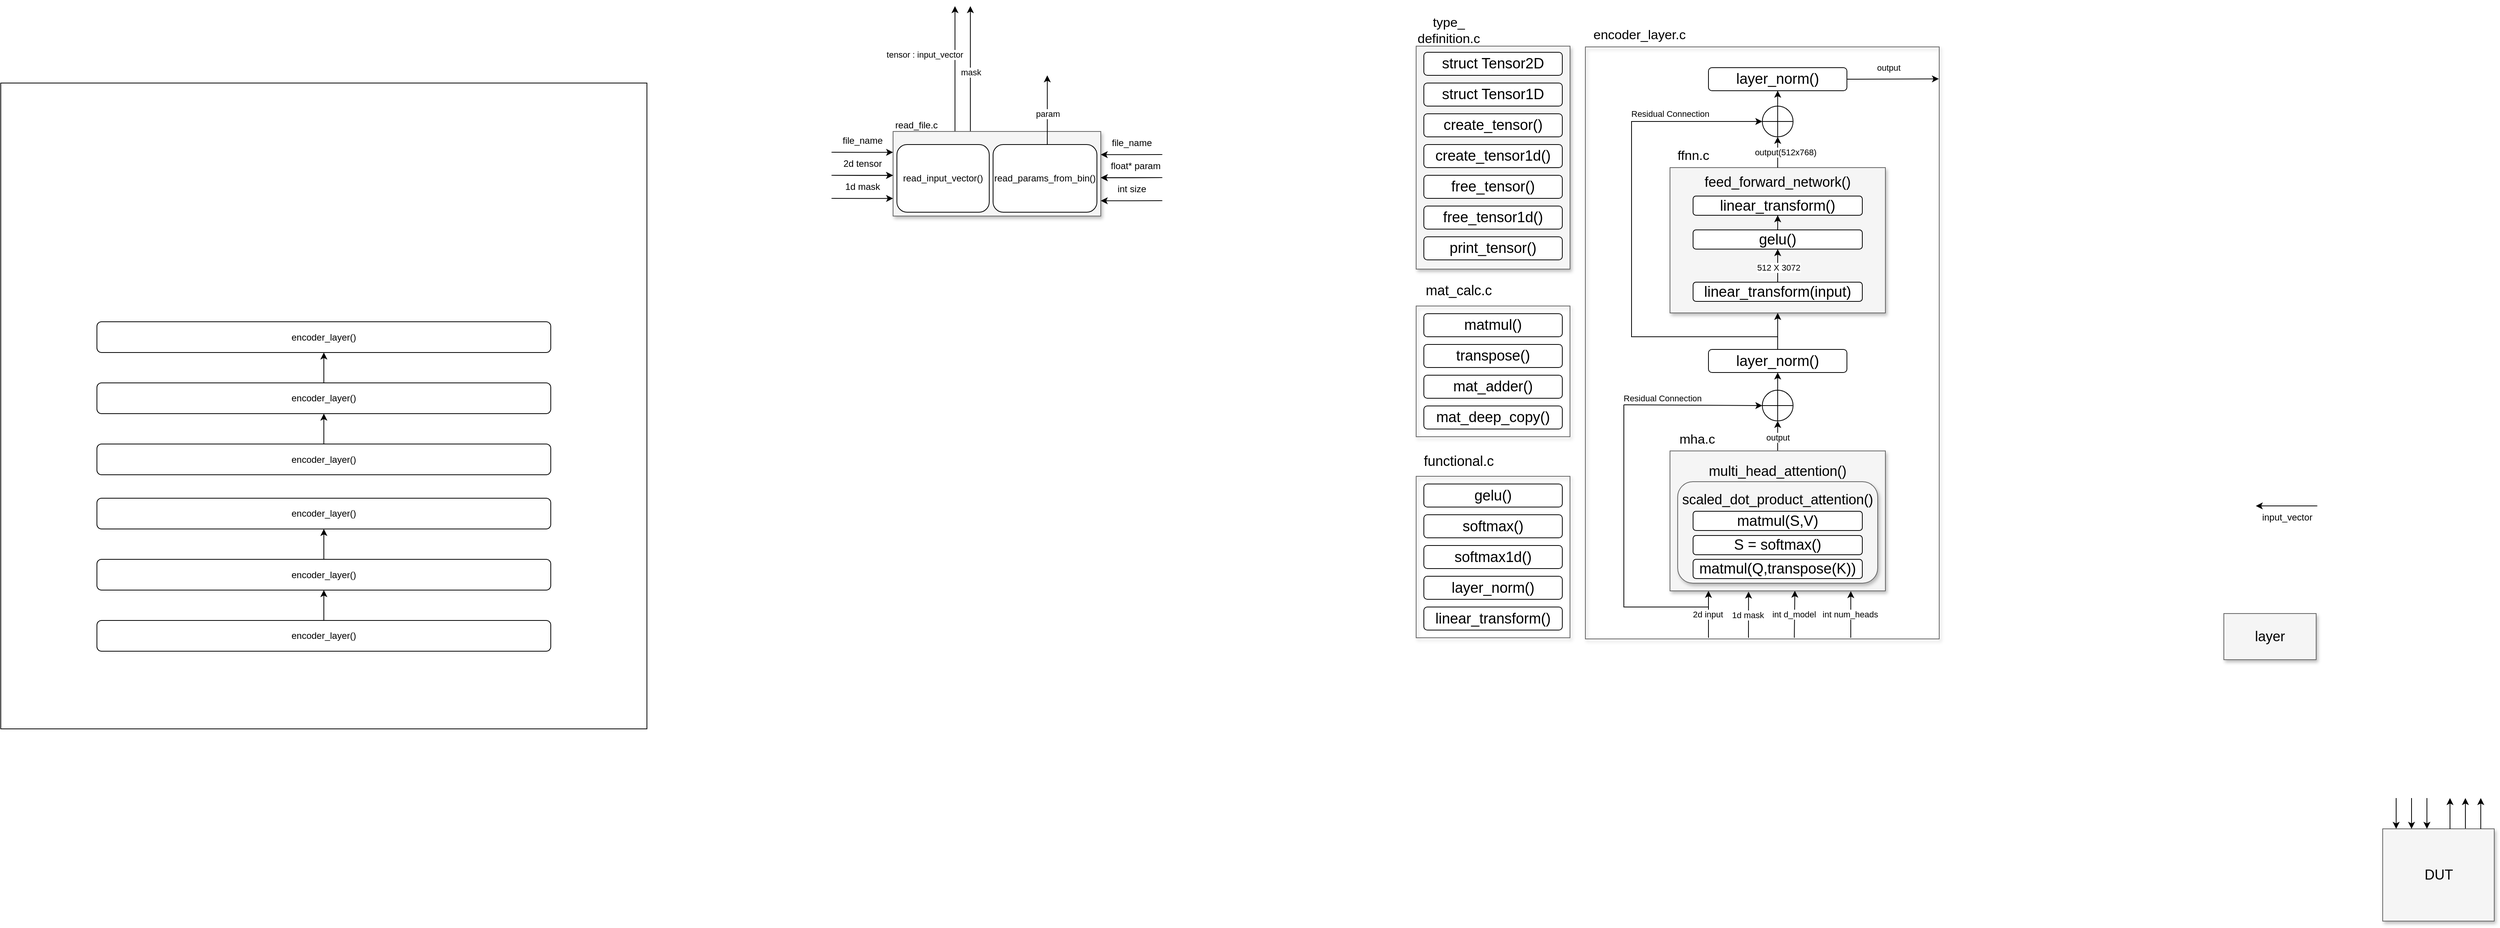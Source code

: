<mxfile version="24.7.17">
  <diagram name="Page-1" id="90a13364-a465-7bf4-72fc-28e22215d7a0">
    <mxGraphModel dx="2743.5" dy="2160" grid="1" gridSize="10" guides="1" tooltips="1" connect="1" arrows="1" fold="1" page="1" pageScale="1.5" pageWidth="1169" pageHeight="826" background="none" math="0" shadow="0">
      <root>
        <mxCell id="0" style=";html=1;" />
        <mxCell id="1" style=";html=1;" parent="0" />
        <mxCell id="vyGlclujmhHLnjYh4SEp-185" value="" style="whiteSpace=wrap;html=1;aspect=fixed;fillColor=none;" vertex="1" parent="1">
          <mxGeometry x="-1520" y="100" width="840" height="840" as="geometry" />
        </mxCell>
        <mxCell id="vyGlclujmhHLnjYh4SEp-1" value="" style="whiteSpace=wrap;html=1;shadow=1;fontSize=18;fillColor=none;strokeColor=#666666;labelBackgroundColor=none;container=0;" vertex="1" parent="1">
          <mxGeometry x="540" y="53" width="460" height="770" as="geometry" />
        </mxCell>
        <mxCell id="3a17f1ce550125da-17" style="edgeStyle=elbowEdgeStyle;rounded=0;html=1;startArrow=none;startFill=0;jettySize=auto;orthogonalLoop=1;fontSize=18;" parent="1" source="3a17f1ce550125da-10" edge="1">
          <mxGeometry relative="1" as="geometry">
            <Array as="points">
              <mxPoint x="1684" y="1050" />
            </Array>
            <mxPoint x="1684" y="1030" as="targetPoint" />
          </mxGeometry>
        </mxCell>
        <mxCell id="vyGlclujmhHLnjYh4SEp-7" value="" style="edgeStyle=orthogonalEdgeStyle;rounded=0;orthogonalLoop=1;jettySize=auto;html=1;" edge="1" parent="1">
          <mxGeometry relative="1" as="geometry">
            <mxPoint x="1491.5" y="650.0" as="sourcePoint" />
            <mxPoint x="1411.5" y="650.059" as="targetPoint" />
            <Array as="points">
              <mxPoint x="1451.5" y="650" />
              <mxPoint x="1451.5" y="650" />
            </Array>
          </mxGeometry>
        </mxCell>
        <mxCell id="3a17f1ce550125da-10" value="DUT" style="whiteSpace=wrap;html=1;shadow=1;fontSize=18;fillColor=#f5f5f5;strokeColor=#666666;" parent="1" vertex="1">
          <mxGeometry x="1576.5" y="1070" width="145" height="120" as="geometry" />
        </mxCell>
        <mxCell id="3a17f1ce550125da-22" style="edgeStyle=elbowEdgeStyle;rounded=0;html=1;startArrow=none;startFill=0;jettySize=auto;orthogonalLoop=1;fontSize=18;" parent="1" source="3a17f1ce550125da-10" edge="1">
          <mxGeometry relative="1" as="geometry">
            <mxPoint x="1714" y="1080" as="sourcePoint" />
            <mxPoint x="1704" y="1030" as="targetPoint" />
            <Array as="points">
              <mxPoint x="1704" y="1050" />
              <mxPoint x="1684" y="1050" />
            </Array>
          </mxGeometry>
        </mxCell>
        <mxCell id="3a17f1ce550125da-23" style="edgeStyle=elbowEdgeStyle;rounded=0;html=1;startArrow=none;startFill=0;jettySize=auto;orthogonalLoop=1;fontSize=18;" parent="1" edge="1">
          <mxGeometry relative="1" as="geometry">
            <mxPoint x="1664" y="1070" as="sourcePoint" />
            <mxPoint x="1664" y="1030" as="targetPoint" />
            <Array as="points">
              <mxPoint x="1664" y="1050" />
              <mxPoint x="1664" y="1050" />
            </Array>
          </mxGeometry>
        </mxCell>
        <mxCell id="3a17f1ce550125da-24" style="edgeStyle=elbowEdgeStyle;rounded=0;html=1;startArrow=none;startFill=0;jettySize=auto;orthogonalLoop=1;fontSize=18;" parent="1" edge="1">
          <mxGeometry relative="1" as="geometry">
            <mxPoint x="1634" y="1030" as="sourcePoint" />
            <mxPoint x="1634" y="1070" as="targetPoint" />
            <Array as="points">
              <mxPoint x="1634" y="1050" />
              <mxPoint x="1664" y="1060" />
            </Array>
          </mxGeometry>
        </mxCell>
        <mxCell id="3a17f1ce550125da-25" style="edgeStyle=elbowEdgeStyle;rounded=0;html=1;startArrow=none;startFill=0;jettySize=auto;orthogonalLoop=1;fontSize=18;" parent="1" edge="1">
          <mxGeometry relative="1" as="geometry">
            <mxPoint x="1614" y="1030" as="sourcePoint" />
            <mxPoint x="1614" y="1070" as="targetPoint" />
            <Array as="points">
              <mxPoint x="1614" y="1050" />
              <mxPoint x="1644" y="1060" />
            </Array>
          </mxGeometry>
        </mxCell>
        <mxCell id="3a17f1ce550125da-26" style="edgeStyle=elbowEdgeStyle;rounded=0;html=1;startArrow=none;startFill=0;jettySize=auto;orthogonalLoop=1;fontSize=18;" parent="1" edge="1">
          <mxGeometry relative="1" as="geometry">
            <mxPoint x="1594" y="1030" as="sourcePoint" />
            <mxPoint x="1594" y="1070" as="targetPoint" />
            <Array as="points">
              <mxPoint x="1594" y="1050" />
              <mxPoint x="1624" y="1060" />
            </Array>
          </mxGeometry>
        </mxCell>
        <mxCell id="vyGlclujmhHLnjYh4SEp-9" value="input_vector" style="text;html=1;align=center;verticalAlign=middle;resizable=0;points=[];autosize=1;strokeColor=none;fillColor=none;" vertex="1" parent="1">
          <mxGeometry x="1406.5" y="650" width="90" height="30" as="geometry" />
        </mxCell>
        <mxCell id="vyGlclujmhHLnjYh4SEp-55" style="edgeStyle=elbowEdgeStyle;rounded=0;html=1;startArrow=none;startFill=0;jettySize=auto;orthogonalLoop=1;fontSize=18;" edge="1" parent="1">
          <mxGeometry relative="1" as="geometry">
            <mxPoint x="-259.53" y="180" as="sourcePoint" />
            <mxPoint x="-259.53" y="2.274e-13" as="targetPoint" />
            <Array as="points">
              <mxPoint x="-259.53" y="143" />
              <mxPoint x="-259.53" y="143" />
            </Array>
          </mxGeometry>
        </mxCell>
        <mxCell id="vyGlclujmhHLnjYh4SEp-59" value="mask" style="edgeLabel;html=1;align=center;verticalAlign=middle;resizable=0;points=[];" vertex="1" connectable="0" parent="vyGlclujmhHLnjYh4SEp-55">
          <mxGeometry x="0.214" relative="1" as="geometry">
            <mxPoint y="15" as="offset" />
          </mxGeometry>
        </mxCell>
        <mxCell id="vyGlclujmhHLnjYh4SEp-57" style="edgeStyle=elbowEdgeStyle;rounded=0;html=1;startArrow=none;startFill=0;jettySize=auto;orthogonalLoop=1;fontSize=18;" edge="1" parent="1">
          <mxGeometry relative="1" as="geometry">
            <mxPoint x="-279.53" y="180" as="sourcePoint" />
            <mxPoint x="-279.53" y="2.274e-13" as="targetPoint" />
            <Array as="points">
              <mxPoint x="-279.53" y="143" />
              <mxPoint x="-279.53" y="143" />
            </Array>
          </mxGeometry>
        </mxCell>
        <mxCell id="vyGlclujmhHLnjYh4SEp-58" value="tensor : input_vector" style="edgeLabel;html=1;align=center;verticalAlign=middle;resizable=0;points=[];" vertex="1" connectable="0" parent="vyGlclujmhHLnjYh4SEp-57">
          <mxGeometry x="0.297" y="1" relative="1" as="geometry">
            <mxPoint x="-39" y="-1" as="offset" />
          </mxGeometry>
        </mxCell>
        <mxCell id="vyGlclujmhHLnjYh4SEp-80" value="" style="group" vertex="1" connectable="0" parent="1">
          <mxGeometry x="-440" y="90" width="440" height="183" as="geometry" />
        </mxCell>
        <mxCell id="3a17f1ce550125da-7" value="" style="whiteSpace=wrap;html=1;shadow=1;fontSize=18;fillColor=#f5f5f5;strokeColor=#666666;" parent="vyGlclujmhHLnjYh4SEp-80" vertex="1">
          <mxGeometry x="80" y="73" width="270" height="110" as="geometry" />
        </mxCell>
        <mxCell id="vyGlclujmhHLnjYh4SEp-4" value="" style="edgeStyle=orthogonalEdgeStyle;rounded=0;orthogonalLoop=1;jettySize=auto;html=1;" edge="1" parent="vyGlclujmhHLnjYh4SEp-80">
          <mxGeometry relative="1" as="geometry">
            <mxPoint y="100.059" as="sourcePoint" />
            <mxPoint x="80" y="100.111" as="targetPoint" />
            <Array as="points">
              <mxPoint x="40" y="100" />
              <mxPoint x="40" y="100" />
            </Array>
          </mxGeometry>
        </mxCell>
        <mxCell id="vyGlclujmhHLnjYh4SEp-8" value="file_name" style="text;html=1;align=center;verticalAlign=middle;resizable=0;points=[];autosize=1;strokeColor=none;fillColor=none;" vertex="1" parent="vyGlclujmhHLnjYh4SEp-80">
          <mxGeometry y="70" width="80" height="30" as="geometry" />
        </mxCell>
        <mxCell id="vyGlclujmhHLnjYh4SEp-33" value="read_file.c" style="text;html=1;align=center;verticalAlign=middle;resizable=0;points=[];autosize=1;strokeColor=none;fillColor=none;" vertex="1" parent="vyGlclujmhHLnjYh4SEp-80">
          <mxGeometry x="70" y="50" width="80" height="30" as="geometry" />
        </mxCell>
        <mxCell id="vyGlclujmhHLnjYh4SEp-34" value="read_input_vector()" style="rounded=1;whiteSpace=wrap;html=1;" vertex="1" parent="vyGlclujmhHLnjYh4SEp-80">
          <mxGeometry x="85" y="90" width="120" height="88" as="geometry" />
        </mxCell>
        <mxCell id="vyGlclujmhHLnjYh4SEp-37" value="" style="edgeStyle=orthogonalEdgeStyle;rounded=0;orthogonalLoop=1;jettySize=auto;html=1;" edge="1" parent="vyGlclujmhHLnjYh4SEp-80">
          <mxGeometry relative="1" as="geometry">
            <mxPoint y="130.059" as="sourcePoint" />
            <mxPoint x="80" y="130.111" as="targetPoint" />
            <Array as="points">
              <mxPoint x="40" y="130" />
              <mxPoint x="40" y="130" />
            </Array>
          </mxGeometry>
        </mxCell>
        <mxCell id="vyGlclujmhHLnjYh4SEp-38" value="2d tensor" style="text;html=1;align=center;verticalAlign=middle;resizable=0;points=[];autosize=1;strokeColor=none;fillColor=none;" vertex="1" parent="vyGlclujmhHLnjYh4SEp-80">
          <mxGeometry x="5" y="100" width="70" height="30" as="geometry" />
        </mxCell>
        <mxCell id="vyGlclujmhHLnjYh4SEp-39" value="" style="edgeStyle=orthogonalEdgeStyle;rounded=0;orthogonalLoop=1;jettySize=auto;html=1;" edge="1" parent="vyGlclujmhHLnjYh4SEp-80">
          <mxGeometry relative="1" as="geometry">
            <mxPoint y="130.059" as="sourcePoint" />
            <mxPoint x="80" y="130.111" as="targetPoint" />
            <Array as="points">
              <mxPoint x="40" y="130" />
              <mxPoint x="40" y="130" />
            </Array>
          </mxGeometry>
        </mxCell>
        <mxCell id="vyGlclujmhHLnjYh4SEp-40" value="" style="edgeStyle=orthogonalEdgeStyle;rounded=0;orthogonalLoop=1;jettySize=auto;html=1;" edge="1" parent="vyGlclujmhHLnjYh4SEp-80">
          <mxGeometry relative="1" as="geometry">
            <mxPoint y="160.059" as="sourcePoint" />
            <mxPoint x="80" y="160.111" as="targetPoint" />
            <Array as="points">
              <mxPoint x="40" y="160" />
              <mxPoint x="40" y="160" />
            </Array>
          </mxGeometry>
        </mxCell>
        <mxCell id="vyGlclujmhHLnjYh4SEp-41" value="1d mask" style="text;html=1;align=center;verticalAlign=middle;resizable=0;points=[];autosize=1;strokeColor=none;fillColor=none;" vertex="1" parent="vyGlclujmhHLnjYh4SEp-80">
          <mxGeometry x="5" y="130" width="70" height="30" as="geometry" />
        </mxCell>
        <mxCell id="vyGlclujmhHLnjYh4SEp-42" value="read_params_from_bin()" style="rounded=1;whiteSpace=wrap;html=1;" vertex="1" parent="vyGlclujmhHLnjYh4SEp-80">
          <mxGeometry x="210" y="90" width="135" height="88" as="geometry" />
        </mxCell>
        <mxCell id="vyGlclujmhHLnjYh4SEp-43" value="" style="edgeStyle=orthogonalEdgeStyle;rounded=0;orthogonalLoop=1;jettySize=auto;html=1;" edge="1" parent="vyGlclujmhHLnjYh4SEp-80">
          <mxGeometry relative="1" as="geometry">
            <mxPoint x="430" y="103.059" as="sourcePoint" />
            <mxPoint x="350" y="103.111" as="targetPoint" />
            <Array as="points">
              <mxPoint x="390" y="103" />
              <mxPoint x="390" y="103" />
            </Array>
          </mxGeometry>
        </mxCell>
        <mxCell id="vyGlclujmhHLnjYh4SEp-44" value="file_name" style="text;html=1;align=center;verticalAlign=middle;resizable=0;points=[];autosize=1;strokeColor=none;fillColor=none;flipH=1;" vertex="1" parent="vyGlclujmhHLnjYh4SEp-80">
          <mxGeometry x="350" y="73" width="80" height="30" as="geometry" />
        </mxCell>
        <mxCell id="vyGlclujmhHLnjYh4SEp-45" value="" style="edgeStyle=orthogonalEdgeStyle;rounded=0;orthogonalLoop=1;jettySize=auto;html=1;" edge="1" parent="vyGlclujmhHLnjYh4SEp-80">
          <mxGeometry relative="1" as="geometry">
            <mxPoint x="430" y="133.059" as="sourcePoint" />
            <mxPoint x="350" y="133.111" as="targetPoint" />
            <Array as="points">
              <mxPoint x="390" y="133" />
              <mxPoint x="390" y="133" />
            </Array>
          </mxGeometry>
        </mxCell>
        <mxCell id="vyGlclujmhHLnjYh4SEp-46" value="float* param" style="text;html=1;align=center;verticalAlign=middle;resizable=0;points=[];autosize=1;strokeColor=none;fillColor=none;flipH=1;" vertex="1" parent="vyGlclujmhHLnjYh4SEp-80">
          <mxGeometry x="350" y="103" width="90" height="30" as="geometry" />
        </mxCell>
        <mxCell id="vyGlclujmhHLnjYh4SEp-47" value="" style="edgeStyle=orthogonalEdgeStyle;rounded=0;orthogonalLoop=1;jettySize=auto;html=1;" edge="1" parent="vyGlclujmhHLnjYh4SEp-80">
          <mxGeometry relative="1" as="geometry">
            <mxPoint x="430" y="133.059" as="sourcePoint" />
            <mxPoint x="350" y="133.111" as="targetPoint" />
            <Array as="points">
              <mxPoint x="390" y="133" />
              <mxPoint x="390" y="133" />
            </Array>
          </mxGeometry>
        </mxCell>
        <mxCell id="vyGlclujmhHLnjYh4SEp-48" value="" style="edgeStyle=orthogonalEdgeStyle;rounded=0;orthogonalLoop=1;jettySize=auto;html=1;" edge="1" parent="vyGlclujmhHLnjYh4SEp-80">
          <mxGeometry relative="1" as="geometry">
            <mxPoint x="430" y="163.059" as="sourcePoint" />
            <mxPoint x="350" y="163.111" as="targetPoint" />
            <Array as="points">
              <mxPoint x="390" y="163" />
              <mxPoint x="390" y="163" />
            </Array>
          </mxGeometry>
        </mxCell>
        <mxCell id="vyGlclujmhHLnjYh4SEp-49" value="int size" style="text;html=1;align=center;verticalAlign=middle;resizable=0;points=[];autosize=1;strokeColor=none;fillColor=none;flipH=1;" vertex="1" parent="vyGlclujmhHLnjYh4SEp-80">
          <mxGeometry x="360" y="133" width="60" height="30" as="geometry" />
        </mxCell>
        <mxCell id="vyGlclujmhHLnjYh4SEp-60" style="edgeStyle=elbowEdgeStyle;rounded=0;html=1;startArrow=none;startFill=0;jettySize=auto;orthogonalLoop=1;fontSize=18;" edge="1" parent="vyGlclujmhHLnjYh4SEp-80">
          <mxGeometry relative="1" as="geometry">
            <mxPoint x="280.47" y="90" as="sourcePoint" />
            <mxPoint x="280" as="targetPoint" />
            <Array as="points">
              <mxPoint x="280.47" y="53" />
              <mxPoint x="280.47" y="53" />
            </Array>
          </mxGeometry>
        </mxCell>
        <mxCell id="vyGlclujmhHLnjYh4SEp-61" value="param" style="edgeLabel;html=1;align=center;verticalAlign=middle;resizable=0;points=[];" vertex="1" connectable="0" parent="vyGlclujmhHLnjYh4SEp-60">
          <mxGeometry x="0.214" relative="1" as="geometry">
            <mxPoint y="15" as="offset" />
          </mxGeometry>
        </mxCell>
        <mxCell id="vyGlclujmhHLnjYh4SEp-83" value="layer" style="whiteSpace=wrap;html=1;shadow=1;fontSize=18;fillColor=#f5f5f5;strokeColor=#666666;" vertex="1" parent="1">
          <mxGeometry x="1370" y="790" width="120" height="60" as="geometry" />
        </mxCell>
        <mxCell id="vyGlclujmhHLnjYh4SEp-103" value="" style="group" vertex="1" connectable="0" parent="1">
          <mxGeometry x="287" y="17" width="233" height="323" as="geometry" />
        </mxCell>
        <mxCell id="3a17f1ce550125da-8" value="" style="whiteSpace=wrap;html=1;shadow=1;fontSize=18;fillColor=#f5f5f5;strokeColor=#666666;" parent="vyGlclujmhHLnjYh4SEp-103" vertex="1">
          <mxGeometry x="33" y="35" width="200" height="290" as="geometry" />
        </mxCell>
        <mxCell id="vyGlclujmhHLnjYh4SEp-92" value="&lt;span style=&quot;font-size: 17px; text-wrap: wrap;&quot;&gt;type_ definition.c&lt;/span&gt;" style="text;html=1;align=center;verticalAlign=middle;resizable=0;points=[];autosize=1;strokeColor=none;fillColor=none;fontSize=17;" vertex="1" parent="vyGlclujmhHLnjYh4SEp-103">
          <mxGeometry width="150" height="30" as="geometry" />
        </mxCell>
        <mxCell id="vyGlclujmhHLnjYh4SEp-93" value="&lt;font style=&quot;font-size: 19px;&quot;&gt;struct Tensor2D&lt;/font&gt;" style="rounded=1;whiteSpace=wrap;html=1;" vertex="1" parent="vyGlclujmhHLnjYh4SEp-103">
          <mxGeometry x="43" y="43" width="180" height="30" as="geometry" />
        </mxCell>
        <mxCell id="vyGlclujmhHLnjYh4SEp-94" value="&lt;span style=&quot;font-size: 19px;&quot;&gt;struct Tensor1D&lt;/span&gt;" style="rounded=1;whiteSpace=wrap;html=1;" vertex="1" parent="vyGlclujmhHLnjYh4SEp-103">
          <mxGeometry x="43" y="83" width="180" height="30" as="geometry" />
        </mxCell>
        <mxCell id="vyGlclujmhHLnjYh4SEp-95" value="&lt;font style=&quot;font-size: 19px;&quot;&gt;create_tensor()&lt;/font&gt;" style="rounded=1;whiteSpace=wrap;html=1;" vertex="1" parent="vyGlclujmhHLnjYh4SEp-103">
          <mxGeometry x="43" y="123" width="180" height="30" as="geometry" />
        </mxCell>
        <mxCell id="vyGlclujmhHLnjYh4SEp-96" value="&lt;span style=&quot;font-size: 19px;&quot;&gt;create_tensor1d()&lt;/span&gt;" style="rounded=1;whiteSpace=wrap;html=1;" vertex="1" parent="vyGlclujmhHLnjYh4SEp-103">
          <mxGeometry x="43" y="163" width="180" height="30" as="geometry" />
        </mxCell>
        <mxCell id="vyGlclujmhHLnjYh4SEp-100" value="&lt;span style=&quot;font-size: 19px;&quot;&gt;free_tensor1d()&lt;/span&gt;" style="rounded=1;whiteSpace=wrap;html=1;" vertex="1" parent="vyGlclujmhHLnjYh4SEp-103">
          <mxGeometry x="43" y="243" width="180" height="30" as="geometry" />
        </mxCell>
        <mxCell id="vyGlclujmhHLnjYh4SEp-101" value="&lt;font style=&quot;font-size: 19px;&quot;&gt;free_tensor()&lt;/font&gt;" style="rounded=1;whiteSpace=wrap;html=1;" vertex="1" parent="vyGlclujmhHLnjYh4SEp-103">
          <mxGeometry x="43" y="203" width="180" height="30" as="geometry" />
        </mxCell>
        <mxCell id="vyGlclujmhHLnjYh4SEp-102" value="&lt;font style=&quot;font-size: 19px;&quot;&gt;print_tensor()&lt;/font&gt;" style="rounded=1;whiteSpace=wrap;html=1;" vertex="1" parent="vyGlclujmhHLnjYh4SEp-103">
          <mxGeometry x="43" y="283" width="180" height="30" as="geometry" />
        </mxCell>
        <mxCell id="vyGlclujmhHLnjYh4SEp-104" value="" style="group" vertex="1" connectable="0" parent="1">
          <mxGeometry x="320" y="350" width="200" height="210" as="geometry" />
        </mxCell>
        <mxCell id="vyGlclujmhHLnjYh4SEp-105" value="" style="whiteSpace=wrap;html=1;shadow=1;fontSize=18;fillColor=none;strokeColor=#666666;" vertex="1" parent="vyGlclujmhHLnjYh4SEp-104">
          <mxGeometry y="40" width="200" height="170" as="geometry" />
        </mxCell>
        <mxCell id="vyGlclujmhHLnjYh4SEp-106" value="&lt;span style=&quot;font-size: 18px; text-wrap: wrap;&quot;&gt;mat_calc.c&lt;/span&gt;" style="text;html=1;align=center;verticalAlign=middle;resizable=0;points=[];autosize=1;strokeColor=none;fillColor=none;" vertex="1" parent="vyGlclujmhHLnjYh4SEp-104">
          <mxGeometry width="110" height="40" as="geometry" />
        </mxCell>
        <mxCell id="vyGlclujmhHLnjYh4SEp-107" value="&lt;font style=&quot;font-size: 19px;&quot;&gt;matmul()&lt;/font&gt;" style="rounded=1;whiteSpace=wrap;html=1;" vertex="1" parent="vyGlclujmhHLnjYh4SEp-104">
          <mxGeometry x="10" y="50" width="180" height="30" as="geometry" />
        </mxCell>
        <mxCell id="vyGlclujmhHLnjYh4SEp-108" value="&lt;font style=&quot;font-size: 19px;&quot;&gt;transpose()&lt;/font&gt;" style="rounded=1;whiteSpace=wrap;html=1;" vertex="1" parent="vyGlclujmhHLnjYh4SEp-104">
          <mxGeometry x="10" y="90" width="180" height="30" as="geometry" />
        </mxCell>
        <mxCell id="vyGlclujmhHLnjYh4SEp-109" value="&lt;font style=&quot;font-size: 19px;&quot;&gt;mat_adder()&lt;/font&gt;" style="rounded=1;whiteSpace=wrap;html=1;" vertex="1" parent="vyGlclujmhHLnjYh4SEp-104">
          <mxGeometry x="10" y="130" width="180" height="30" as="geometry" />
        </mxCell>
        <mxCell id="vyGlclujmhHLnjYh4SEp-110" value="&lt;font style=&quot;font-size: 19px;&quot;&gt;mat_deep_copy()&lt;/font&gt;" style="rounded=1;whiteSpace=wrap;html=1;" vertex="1" parent="vyGlclujmhHLnjYh4SEp-104">
          <mxGeometry x="10" y="170" width="180" height="30" as="geometry" />
        </mxCell>
        <mxCell id="vyGlclujmhHLnjYh4SEp-121" value="" style="group" vertex="1" connectable="0" parent="1">
          <mxGeometry x="320" y="571.5" width="200" height="250" as="geometry" />
        </mxCell>
        <mxCell id="vyGlclujmhHLnjYh4SEp-84" value="" style="whiteSpace=wrap;html=1;shadow=1;fontSize=18;fillColor=none;strokeColor=#666666;" vertex="1" parent="vyGlclujmhHLnjYh4SEp-121">
          <mxGeometry y="40" width="200" height="210" as="geometry" />
        </mxCell>
        <mxCell id="vyGlclujmhHLnjYh4SEp-86" value="&lt;span style=&quot;font-size: 18px; text-wrap: wrap;&quot;&gt;functional.c&lt;/span&gt;" style="text;html=1;align=center;verticalAlign=middle;resizable=0;points=[];autosize=1;strokeColor=none;fillColor=none;" vertex="1" parent="vyGlclujmhHLnjYh4SEp-121">
          <mxGeometry width="110" height="40" as="geometry" />
        </mxCell>
        <mxCell id="vyGlclujmhHLnjYh4SEp-87" value="&lt;font style=&quot;font-size: 19px;&quot;&gt;gelu()&lt;/font&gt;" style="rounded=1;whiteSpace=wrap;html=1;" vertex="1" parent="vyGlclujmhHLnjYh4SEp-121">
          <mxGeometry x="10" y="50" width="180" height="30" as="geometry" />
        </mxCell>
        <mxCell id="vyGlclujmhHLnjYh4SEp-88" value="&lt;font style=&quot;font-size: 19px;&quot;&gt;softmax()&lt;/font&gt;" style="rounded=1;whiteSpace=wrap;html=1;" vertex="1" parent="vyGlclujmhHLnjYh4SEp-121">
          <mxGeometry x="10" y="90" width="180" height="30" as="geometry" />
        </mxCell>
        <mxCell id="vyGlclujmhHLnjYh4SEp-90" value="&lt;font style=&quot;font-size: 19px;&quot;&gt;softmax1d()&lt;/font&gt;" style="rounded=1;whiteSpace=wrap;html=1;" vertex="1" parent="vyGlclujmhHLnjYh4SEp-121">
          <mxGeometry x="10" y="130" width="180" height="30" as="geometry" />
        </mxCell>
        <mxCell id="vyGlclujmhHLnjYh4SEp-91" value="&lt;font style=&quot;font-size: 19px;&quot;&gt;layer_norm()&lt;/font&gt;" style="rounded=1;whiteSpace=wrap;html=1;" vertex="1" parent="vyGlclujmhHLnjYh4SEp-121">
          <mxGeometry x="10" y="170" width="180" height="30" as="geometry" />
        </mxCell>
        <mxCell id="vyGlclujmhHLnjYh4SEp-119" value="&lt;font style=&quot;font-size: 19px;&quot;&gt;linear_transform()&lt;/font&gt;" style="rounded=1;whiteSpace=wrap;html=1;" vertex="1" parent="vyGlclujmhHLnjYh4SEp-121">
          <mxGeometry x="10" y="210" width="180" height="30" as="geometry" />
        </mxCell>
        <mxCell id="vyGlclujmhHLnjYh4SEp-2" value="encoder_layer.c" style="text;html=1;align=center;verticalAlign=middle;resizable=0;points=[];autosize=1;strokeColor=none;fillColor=none;spacing=2;fontSize=17;container=0;" vertex="1" parent="1">
          <mxGeometry x="540" y="23" width="140" height="30" as="geometry" />
        </mxCell>
        <mxCell id="vyGlclujmhHLnjYh4SEp-32" value="" style="endArrow=classic;html=1;rounded=0;exitX=0.5;exitY=1;exitDx=0;exitDy=0;entryX=0.5;entryY=1;entryDx=0;entryDy=0;" edge="1" parent="1">
          <mxGeometry width="50" height="50" relative="1" as="geometry">
            <mxPoint x="700" y="821.5" as="sourcePoint" />
            <mxPoint x="700" y="760.5" as="targetPoint" />
          </mxGeometry>
        </mxCell>
        <mxCell id="vyGlclujmhHLnjYh4SEp-65" value="2d input" style="edgeLabel;html=1;align=center;verticalAlign=middle;resizable=0;points=[];container=0;" vertex="1" connectable="0" parent="vyGlclujmhHLnjYh4SEp-32">
          <mxGeometry x="0.002" y="1" relative="1" as="geometry">
            <mxPoint as="offset" />
          </mxGeometry>
        </mxCell>
        <mxCell id="vyGlclujmhHLnjYh4SEp-68" value="" style="endArrow=classic;html=1;rounded=0;entryX=0.429;entryY=1.008;entryDx=0;entryDy=0;entryPerimeter=0;" edge="1" parent="1">
          <mxGeometry width="50" height="50" relative="1" as="geometry">
            <mxPoint x="752" y="821.5" as="sourcePoint" />
            <mxPoint x="752.12" y="761.46" as="targetPoint" />
          </mxGeometry>
        </mxCell>
        <mxCell id="vyGlclujmhHLnjYh4SEp-69" value="1d mask" style="edgeLabel;html=1;align=center;verticalAlign=middle;resizable=0;points=[];container=0;" vertex="1" connectable="0" parent="vyGlclujmhHLnjYh4SEp-68">
          <mxGeometry x="0.002" y="1" relative="1" as="geometry">
            <mxPoint as="offset" />
          </mxGeometry>
        </mxCell>
        <mxCell id="vyGlclujmhHLnjYh4SEp-70" value="" style="endArrow=classic;html=1;rounded=0;entryX=0.644;entryY=0.998;entryDx=0;entryDy=0;entryPerimeter=0;exitX=0.566;exitY=1;exitDx=0;exitDy=0;exitPerimeter=0;" edge="1" parent="1">
          <mxGeometry width="50" height="50" relative="1" as="geometry">
            <mxPoint x="811.6" y="821.5" as="sourcePoint" />
            <mxPoint x="812.32" y="760.26" as="targetPoint" />
          </mxGeometry>
        </mxCell>
        <mxCell id="vyGlclujmhHLnjYh4SEp-71" value="int d_model" style="edgeLabel;html=1;align=center;verticalAlign=middle;resizable=0;points=[];container=0;" vertex="1" connectable="0" parent="vyGlclujmhHLnjYh4SEp-70">
          <mxGeometry x="0.002" y="1" relative="1" as="geometry">
            <mxPoint as="offset" />
          </mxGeometry>
        </mxCell>
        <mxCell id="vyGlclujmhHLnjYh4SEp-73" value="" style="endArrow=classic;html=1;rounded=0;entryX=0.893;entryY=1.003;entryDx=0;entryDy=0;entryPerimeter=0;" edge="1" parent="1">
          <mxGeometry width="50" height="50" relative="1" as="geometry">
            <mxPoint x="885" y="821.5" as="sourcePoint" />
            <mxPoint x="885.04" y="760.86" as="targetPoint" />
          </mxGeometry>
        </mxCell>
        <mxCell id="vyGlclujmhHLnjYh4SEp-74" value="int num_heads" style="edgeLabel;html=1;align=center;verticalAlign=middle;resizable=0;points=[];container=0;" vertex="1" connectable="0" parent="vyGlclujmhHLnjYh4SEp-73">
          <mxGeometry x="0.002" y="1" relative="1" as="geometry">
            <mxPoint as="offset" />
          </mxGeometry>
        </mxCell>
        <mxCell id="vyGlclujmhHLnjYh4SEp-125" value="" style="edgeStyle=orthogonalEdgeStyle;rounded=0;orthogonalLoop=1;jettySize=auto;html=1;" edge="1" parent="1" source="vyGlclujmhHLnjYh4SEp-21" target="vyGlclujmhHLnjYh4SEp-124">
          <mxGeometry relative="1" as="geometry" />
        </mxCell>
        <mxCell id="vyGlclujmhHLnjYh4SEp-21" value="" style="shape=orEllipse;perimeter=ellipsePerimeter;whiteSpace=wrap;html=1;backgroundOutline=1;container=0;" vertex="1" parent="1">
          <mxGeometry x="770" y="499.5" width="40" height="40" as="geometry" />
        </mxCell>
        <mxCell id="vyGlclujmhHLnjYh4SEp-20" value="" style="edgeStyle=orthogonalEdgeStyle;rounded=0;orthogonalLoop=1;jettySize=auto;html=1;entryX=0.5;entryY=1;entryDx=0;entryDy=0;" edge="1" parent="1" source="3a17f1ce550125da-4" target="vyGlclujmhHLnjYh4SEp-21">
          <mxGeometry relative="1" as="geometry">
            <mxPoint x="790" y="540.5" as="targetPoint" />
          </mxGeometry>
        </mxCell>
        <mxCell id="vyGlclujmhHLnjYh4SEp-23" value="output" style="edgeLabel;html=1;align=center;verticalAlign=middle;resizable=0;points=[];container=0;" vertex="1" connectable="0" parent="vyGlclujmhHLnjYh4SEp-20">
          <mxGeometry x="-0.088" y="-6" relative="1" as="geometry">
            <mxPoint x="-6" y="1" as="offset" />
          </mxGeometry>
        </mxCell>
        <mxCell id="3a17f1ce550125da-4" value="multi_head_attention()&lt;br&gt;&lt;br&gt;&lt;div&gt;&lt;br&gt;&lt;/div&gt;&lt;div&gt;&lt;br&gt;&lt;/div&gt;&lt;div&gt;&lt;br&gt;&lt;/div&gt;&lt;div&gt;&lt;br&gt;&lt;/div&gt;&lt;div&gt;&lt;br&gt;&lt;/div&gt;" style="whiteSpace=wrap;html=1;shadow=1;fontSize=18;fillColor=#f5f5f5;strokeColor=#666666;container=0;" parent="1" vertex="1">
          <mxGeometry x="650" y="578.5" width="280" height="182" as="geometry" />
        </mxCell>
        <mxCell id="vyGlclujmhHLnjYh4SEp-13" value="mha.c" style="text;html=1;align=center;verticalAlign=middle;resizable=0;points=[];autosize=1;strokeColor=none;fillColor=none;spacing=2;fontSize=17;container=0;" vertex="1" parent="1">
          <mxGeometry x="650" y="548.5" width="70" height="30" as="geometry" />
        </mxCell>
        <mxCell id="vyGlclujmhHLnjYh4SEp-15" value="scaled_dot_product_attention()&lt;div&gt;&lt;br&gt;&lt;/div&gt;&lt;div&gt;&lt;br&gt;&lt;/div&gt;&lt;div&gt;&lt;br&gt;&lt;div&gt;&lt;br&gt;&lt;/div&gt;&lt;/div&gt;" style="whiteSpace=wrap;html=1;shadow=1;fontSize=18;fillColor=#f5f5f5;strokeColor=#666666;rounded=1;container=0;" vertex="1" parent="1">
          <mxGeometry x="660" y="618.5" width="260" height="132" as="geometry" />
        </mxCell>
        <mxCell id="vyGlclujmhHLnjYh4SEp-176" value="" style="edgeStyle=orthogonalEdgeStyle;rounded=0;orthogonalLoop=1;jettySize=auto;html=1;entryX=0.5;entryY=1;entryDx=0;entryDy=0;" edge="1" parent="1" source="vyGlclujmhHLnjYh4SEp-124" target="vyGlclujmhHLnjYh4SEp-147">
          <mxGeometry relative="1" as="geometry" />
        </mxCell>
        <mxCell id="vyGlclujmhHLnjYh4SEp-124" value="&lt;font style=&quot;font-size: 19px;&quot;&gt;layer_norm()&lt;/font&gt;" style="rounded=1;whiteSpace=wrap;html=1;" vertex="1" parent="1">
          <mxGeometry x="700" y="446.5" width="180" height="30" as="geometry" />
        </mxCell>
        <mxCell id="vyGlclujmhHLnjYh4SEp-129" value="" style="group" vertex="1" connectable="0" parent="1">
          <mxGeometry x="590" y="518.5" width="110" height="263" as="geometry" />
        </mxCell>
        <mxCell id="vyGlclujmhHLnjYh4SEp-82" value="" style="endArrow=none;html=1;rounded=0;" edge="1" parent="vyGlclujmhHLnjYh4SEp-129">
          <mxGeometry width="50" height="50" relative="1" as="geometry">
            <mxPoint x="110" y="263" as="sourcePoint" />
            <mxPoint as="targetPoint" />
            <Array as="points">
              <mxPoint y="263" />
            </Array>
          </mxGeometry>
        </mxCell>
        <mxCell id="vyGlclujmhHLnjYh4SEp-81" value="" style="endArrow=classic;html=1;rounded=0;entryX=0;entryY=0.5;entryDx=0;entryDy=0;" edge="1" parent="vyGlclujmhHLnjYh4SEp-129" target="vyGlclujmhHLnjYh4SEp-21">
          <mxGeometry width="50" height="50" relative="1" as="geometry">
            <mxPoint as="sourcePoint" />
            <mxPoint x="30" y="52.6" as="targetPoint" />
          </mxGeometry>
        </mxCell>
        <mxCell id="vyGlclujmhHLnjYh4SEp-120" value="Residual Connection" style="edgeLabel;html=1;align=center;verticalAlign=middle;resizable=0;points=[];container=0;" vertex="1" connectable="0" parent="vyGlclujmhHLnjYh4SEp-81">
          <mxGeometry x="-0.454" relative="1" as="geometry">
            <mxPoint x="11" y="-379" as="offset" />
          </mxGeometry>
        </mxCell>
        <mxCell id="vyGlclujmhHLnjYh4SEp-131" value="&lt;font style=&quot;font-size: 19px;&quot;&gt;matmul(Q,transpose(K))&lt;/font&gt;" style="rounded=1;whiteSpace=wrap;html=1;" vertex="1" parent="1">
          <mxGeometry x="680" y="719.5" width="220" height="25" as="geometry" />
        </mxCell>
        <mxCell id="vyGlclujmhHLnjYh4SEp-133" value="&lt;span style=&quot;font-size: 19px;&quot;&gt;S = softmax()&lt;/span&gt;" style="rounded=1;whiteSpace=wrap;html=1;" vertex="1" parent="1">
          <mxGeometry x="680" y="688.5" width="220" height="25" as="geometry" />
        </mxCell>
        <mxCell id="vyGlclujmhHLnjYh4SEp-134" value="&lt;font style=&quot;font-size: 19px;&quot;&gt;matmul(S,V)&lt;/font&gt;" style="rounded=1;whiteSpace=wrap;html=1;" vertex="1" parent="1">
          <mxGeometry x="680" y="657" width="220" height="25" as="geometry" />
        </mxCell>
        <mxCell id="vyGlclujmhHLnjYh4SEp-166" value="" style="group" vertex="1" connectable="0" parent="1">
          <mxGeometry x="650" y="180" width="280" height="219" as="geometry" />
        </mxCell>
        <mxCell id="vyGlclujmhHLnjYh4SEp-147" value="feed_forward_network()&lt;div&gt;&lt;br&gt;&lt;/div&gt;&lt;div&gt;&lt;br&gt;&lt;br&gt;&lt;div&gt;&lt;br&gt;&lt;/div&gt;&lt;div&gt;&lt;br&gt;&lt;/div&gt;&lt;div&gt;&lt;br&gt;&lt;/div&gt;&lt;div&gt;&lt;br&gt;&lt;/div&gt;&lt;/div&gt;" style="whiteSpace=wrap;html=1;shadow=1;fontSize=18;fillColor=#f5f5f5;strokeColor=#666666;container=0;" vertex="1" parent="vyGlclujmhHLnjYh4SEp-166">
          <mxGeometry y="30" width="280" height="189" as="geometry" />
        </mxCell>
        <mxCell id="vyGlclujmhHLnjYh4SEp-148" value="ffnn.c" style="text;html=1;align=center;verticalAlign=middle;resizable=0;points=[];autosize=1;strokeColor=none;fillColor=none;spacing=2;fontSize=17;container=0;" vertex="1" parent="vyGlclujmhHLnjYh4SEp-166">
          <mxGeometry width="60" height="30" as="geometry" />
        </mxCell>
        <mxCell id="vyGlclujmhHLnjYh4SEp-155" value="" style="edgeStyle=orthogonalEdgeStyle;rounded=0;orthogonalLoop=1;jettySize=auto;html=1;" edge="1" parent="vyGlclujmhHLnjYh4SEp-166" source="vyGlclujmhHLnjYh4SEp-150" target="vyGlclujmhHLnjYh4SEp-151">
          <mxGeometry relative="1" as="geometry" />
        </mxCell>
        <mxCell id="vyGlclujmhHLnjYh4SEp-158" value="512 X 3072" style="edgeLabel;html=1;align=center;verticalAlign=middle;resizable=0;points=[];" vertex="1" connectable="0" parent="vyGlclujmhHLnjYh4SEp-155">
          <mxGeometry x="-0.092" y="-1" relative="1" as="geometry">
            <mxPoint as="offset" />
          </mxGeometry>
        </mxCell>
        <mxCell id="vyGlclujmhHLnjYh4SEp-150" value="&lt;font style=&quot;font-size: 19px;&quot;&gt;linear_transform(input&lt;/font&gt;&lt;span style=&quot;font-size: 19px; background-color: initial;&quot;&gt;)&lt;/span&gt;" style="rounded=1;whiteSpace=wrap;html=1;" vertex="1" parent="vyGlclujmhHLnjYh4SEp-166">
          <mxGeometry x="30" y="179" width="220" height="25" as="geometry" />
        </mxCell>
        <mxCell id="vyGlclujmhHLnjYh4SEp-156" value="" style="edgeStyle=orthogonalEdgeStyle;rounded=0;orthogonalLoop=1;jettySize=auto;html=1;" edge="1" parent="vyGlclujmhHLnjYh4SEp-166" source="vyGlclujmhHLnjYh4SEp-151" target="vyGlclujmhHLnjYh4SEp-152">
          <mxGeometry relative="1" as="geometry" />
        </mxCell>
        <mxCell id="vyGlclujmhHLnjYh4SEp-151" value="&lt;span style=&quot;font-size: 19px;&quot;&gt;gelu()&lt;/span&gt;" style="rounded=1;whiteSpace=wrap;html=1;" vertex="1" parent="vyGlclujmhHLnjYh4SEp-166">
          <mxGeometry x="30" y="111" width="220" height="25" as="geometry" />
        </mxCell>
        <mxCell id="vyGlclujmhHLnjYh4SEp-152" value="&lt;font style=&quot;font-size: 19px;&quot;&gt;linear_transform(&lt;/font&gt;&lt;span style=&quot;background-color: initial; font-size: 19px;&quot;&gt;)&lt;/span&gt;" style="rounded=1;whiteSpace=wrap;html=1;" vertex="1" parent="vyGlclujmhHLnjYh4SEp-166">
          <mxGeometry x="30" y="67" width="220" height="25" as="geometry" />
        </mxCell>
        <mxCell id="vyGlclujmhHLnjYh4SEp-174" value="" style="edgeStyle=orthogonalEdgeStyle;rounded=0;orthogonalLoop=1;jettySize=auto;html=1;" edge="1" parent="1" source="vyGlclujmhHLnjYh4SEp-168" target="vyGlclujmhHLnjYh4SEp-169">
          <mxGeometry relative="1" as="geometry" />
        </mxCell>
        <mxCell id="vyGlclujmhHLnjYh4SEp-168" value="" style="shape=orEllipse;perimeter=ellipsePerimeter;whiteSpace=wrap;html=1;backgroundOutline=1;container=0;" vertex="1" parent="1">
          <mxGeometry x="770" y="130" width="40" height="40" as="geometry" />
        </mxCell>
        <mxCell id="vyGlclujmhHLnjYh4SEp-169" value="&lt;font style=&quot;font-size: 19px;&quot;&gt;layer_norm()&lt;/font&gt;" style="rounded=1;whiteSpace=wrap;html=1;" vertex="1" parent="1">
          <mxGeometry x="700" y="80" width="180" height="30" as="geometry" />
        </mxCell>
        <mxCell id="vyGlclujmhHLnjYh4SEp-171" value="" style="edgeStyle=orthogonalEdgeStyle;rounded=0;orthogonalLoop=1;jettySize=auto;html=1;" edge="1" parent="1" source="vyGlclujmhHLnjYh4SEp-147" target="vyGlclujmhHLnjYh4SEp-168">
          <mxGeometry relative="1" as="geometry" />
        </mxCell>
        <mxCell id="vyGlclujmhHLnjYh4SEp-175" value="output(512x768)" style="edgeLabel;html=1;align=center;verticalAlign=middle;resizable=0;points=[];" vertex="1" connectable="0" parent="vyGlclujmhHLnjYh4SEp-171">
          <mxGeometry x="-0.45" y="1" relative="1" as="geometry">
            <mxPoint x="11" y="-9" as="offset" />
          </mxGeometry>
        </mxCell>
        <mxCell id="vyGlclujmhHLnjYh4SEp-181" value="" style="endArrow=classic;html=1;rounded=0;entryX=0;entryY=0.5;entryDx=0;entryDy=0;" edge="1" parent="1" target="vyGlclujmhHLnjYh4SEp-168">
          <mxGeometry width="50" height="50" relative="1" as="geometry">
            <mxPoint x="790" y="430" as="sourcePoint" />
            <mxPoint x="790" y="280" as="targetPoint" />
            <Array as="points">
              <mxPoint x="600" y="430" />
              <mxPoint x="600" y="150" />
            </Array>
          </mxGeometry>
        </mxCell>
        <mxCell id="vyGlclujmhHLnjYh4SEp-182" value="Residual Connection" style="edgeLabel;html=1;align=center;verticalAlign=middle;resizable=0;points=[];container=0;" vertex="1" connectable="0" parent="1">
          <mxGeometry x="640.005" y="510.002" as="geometry" />
        </mxCell>
        <mxCell id="vyGlclujmhHLnjYh4SEp-183" value="" style="endArrow=classic;html=1;rounded=0;exitX=1;exitY=0.5;exitDx=0;exitDy=0;entryX=0.999;entryY=0.054;entryDx=0;entryDy=0;entryPerimeter=0;" edge="1" parent="1" source="vyGlclujmhHLnjYh4SEp-169" target="vyGlclujmhHLnjYh4SEp-1">
          <mxGeometry width="50" height="50" relative="1" as="geometry">
            <mxPoint x="690" y="290" as="sourcePoint" />
            <mxPoint x="740" y="240" as="targetPoint" />
          </mxGeometry>
        </mxCell>
        <mxCell id="vyGlclujmhHLnjYh4SEp-184" value="output" style="edgeLabel;html=1;align=center;verticalAlign=middle;resizable=0;points=[];" vertex="1" connectable="0" parent="vyGlclujmhHLnjYh4SEp-183">
          <mxGeometry x="-0.103" y="-1" relative="1" as="geometry">
            <mxPoint y="-16" as="offset" />
          </mxGeometry>
        </mxCell>
        <mxCell id="vyGlclujmhHLnjYh4SEp-188" value="" style="edgeStyle=orthogonalEdgeStyle;rounded=0;orthogonalLoop=1;jettySize=auto;html=1;" edge="1" parent="1" source="vyGlclujmhHLnjYh4SEp-186" target="vyGlclujmhHLnjYh4SEp-187">
          <mxGeometry relative="1" as="geometry" />
        </mxCell>
        <mxCell id="vyGlclujmhHLnjYh4SEp-186" value="encoder_layer()" style="rounded=1;whiteSpace=wrap;html=1;" vertex="1" parent="1">
          <mxGeometry x="-1395" y="799" width="590" height="40" as="geometry" />
        </mxCell>
        <mxCell id="vyGlclujmhHLnjYh4SEp-193" value="" style="edgeStyle=orthogonalEdgeStyle;rounded=0;orthogonalLoop=1;jettySize=auto;html=1;" edge="1" parent="1" source="vyGlclujmhHLnjYh4SEp-187" target="vyGlclujmhHLnjYh4SEp-190">
          <mxGeometry relative="1" as="geometry" />
        </mxCell>
        <mxCell id="vyGlclujmhHLnjYh4SEp-187" value="encoder_layer()" style="rounded=1;whiteSpace=wrap;html=1;" vertex="1" parent="1">
          <mxGeometry x="-1395" y="719.5" width="590" height="40" as="geometry" />
        </mxCell>
        <mxCell id="vyGlclujmhHLnjYh4SEp-190" value="encoder_layer()" style="rounded=1;whiteSpace=wrap;html=1;" vertex="1" parent="1">
          <mxGeometry x="-1395" y="640" width="590" height="40" as="geometry" />
        </mxCell>
        <mxCell id="vyGlclujmhHLnjYh4SEp-194" value="" style="edgeStyle=orthogonalEdgeStyle;rounded=0;orthogonalLoop=1;jettySize=auto;html=1;" edge="1" source="vyGlclujmhHLnjYh4SEp-195" target="vyGlclujmhHLnjYh4SEp-197" parent="1">
          <mxGeometry relative="1" as="geometry" />
        </mxCell>
        <mxCell id="vyGlclujmhHLnjYh4SEp-195" value="encoder_layer()" style="rounded=1;whiteSpace=wrap;html=1;" vertex="1" parent="1">
          <mxGeometry x="-1395" y="569.5" width="590" height="40" as="geometry" />
        </mxCell>
        <mxCell id="vyGlclujmhHLnjYh4SEp-196" value="" style="edgeStyle=orthogonalEdgeStyle;rounded=0;orthogonalLoop=1;jettySize=auto;html=1;" edge="1" source="vyGlclujmhHLnjYh4SEp-197" target="vyGlclujmhHLnjYh4SEp-198" parent="1">
          <mxGeometry relative="1" as="geometry" />
        </mxCell>
        <mxCell id="vyGlclujmhHLnjYh4SEp-197" value="encoder_layer()" style="rounded=1;whiteSpace=wrap;html=1;" vertex="1" parent="1">
          <mxGeometry x="-1395" y="490" width="590" height="40" as="geometry" />
        </mxCell>
        <mxCell id="vyGlclujmhHLnjYh4SEp-198" value="encoder_layer()" style="rounded=1;whiteSpace=wrap;html=1;" vertex="1" parent="1">
          <mxGeometry x="-1395" y="410.5" width="590" height="40" as="geometry" />
        </mxCell>
      </root>
    </mxGraphModel>
  </diagram>
</mxfile>
